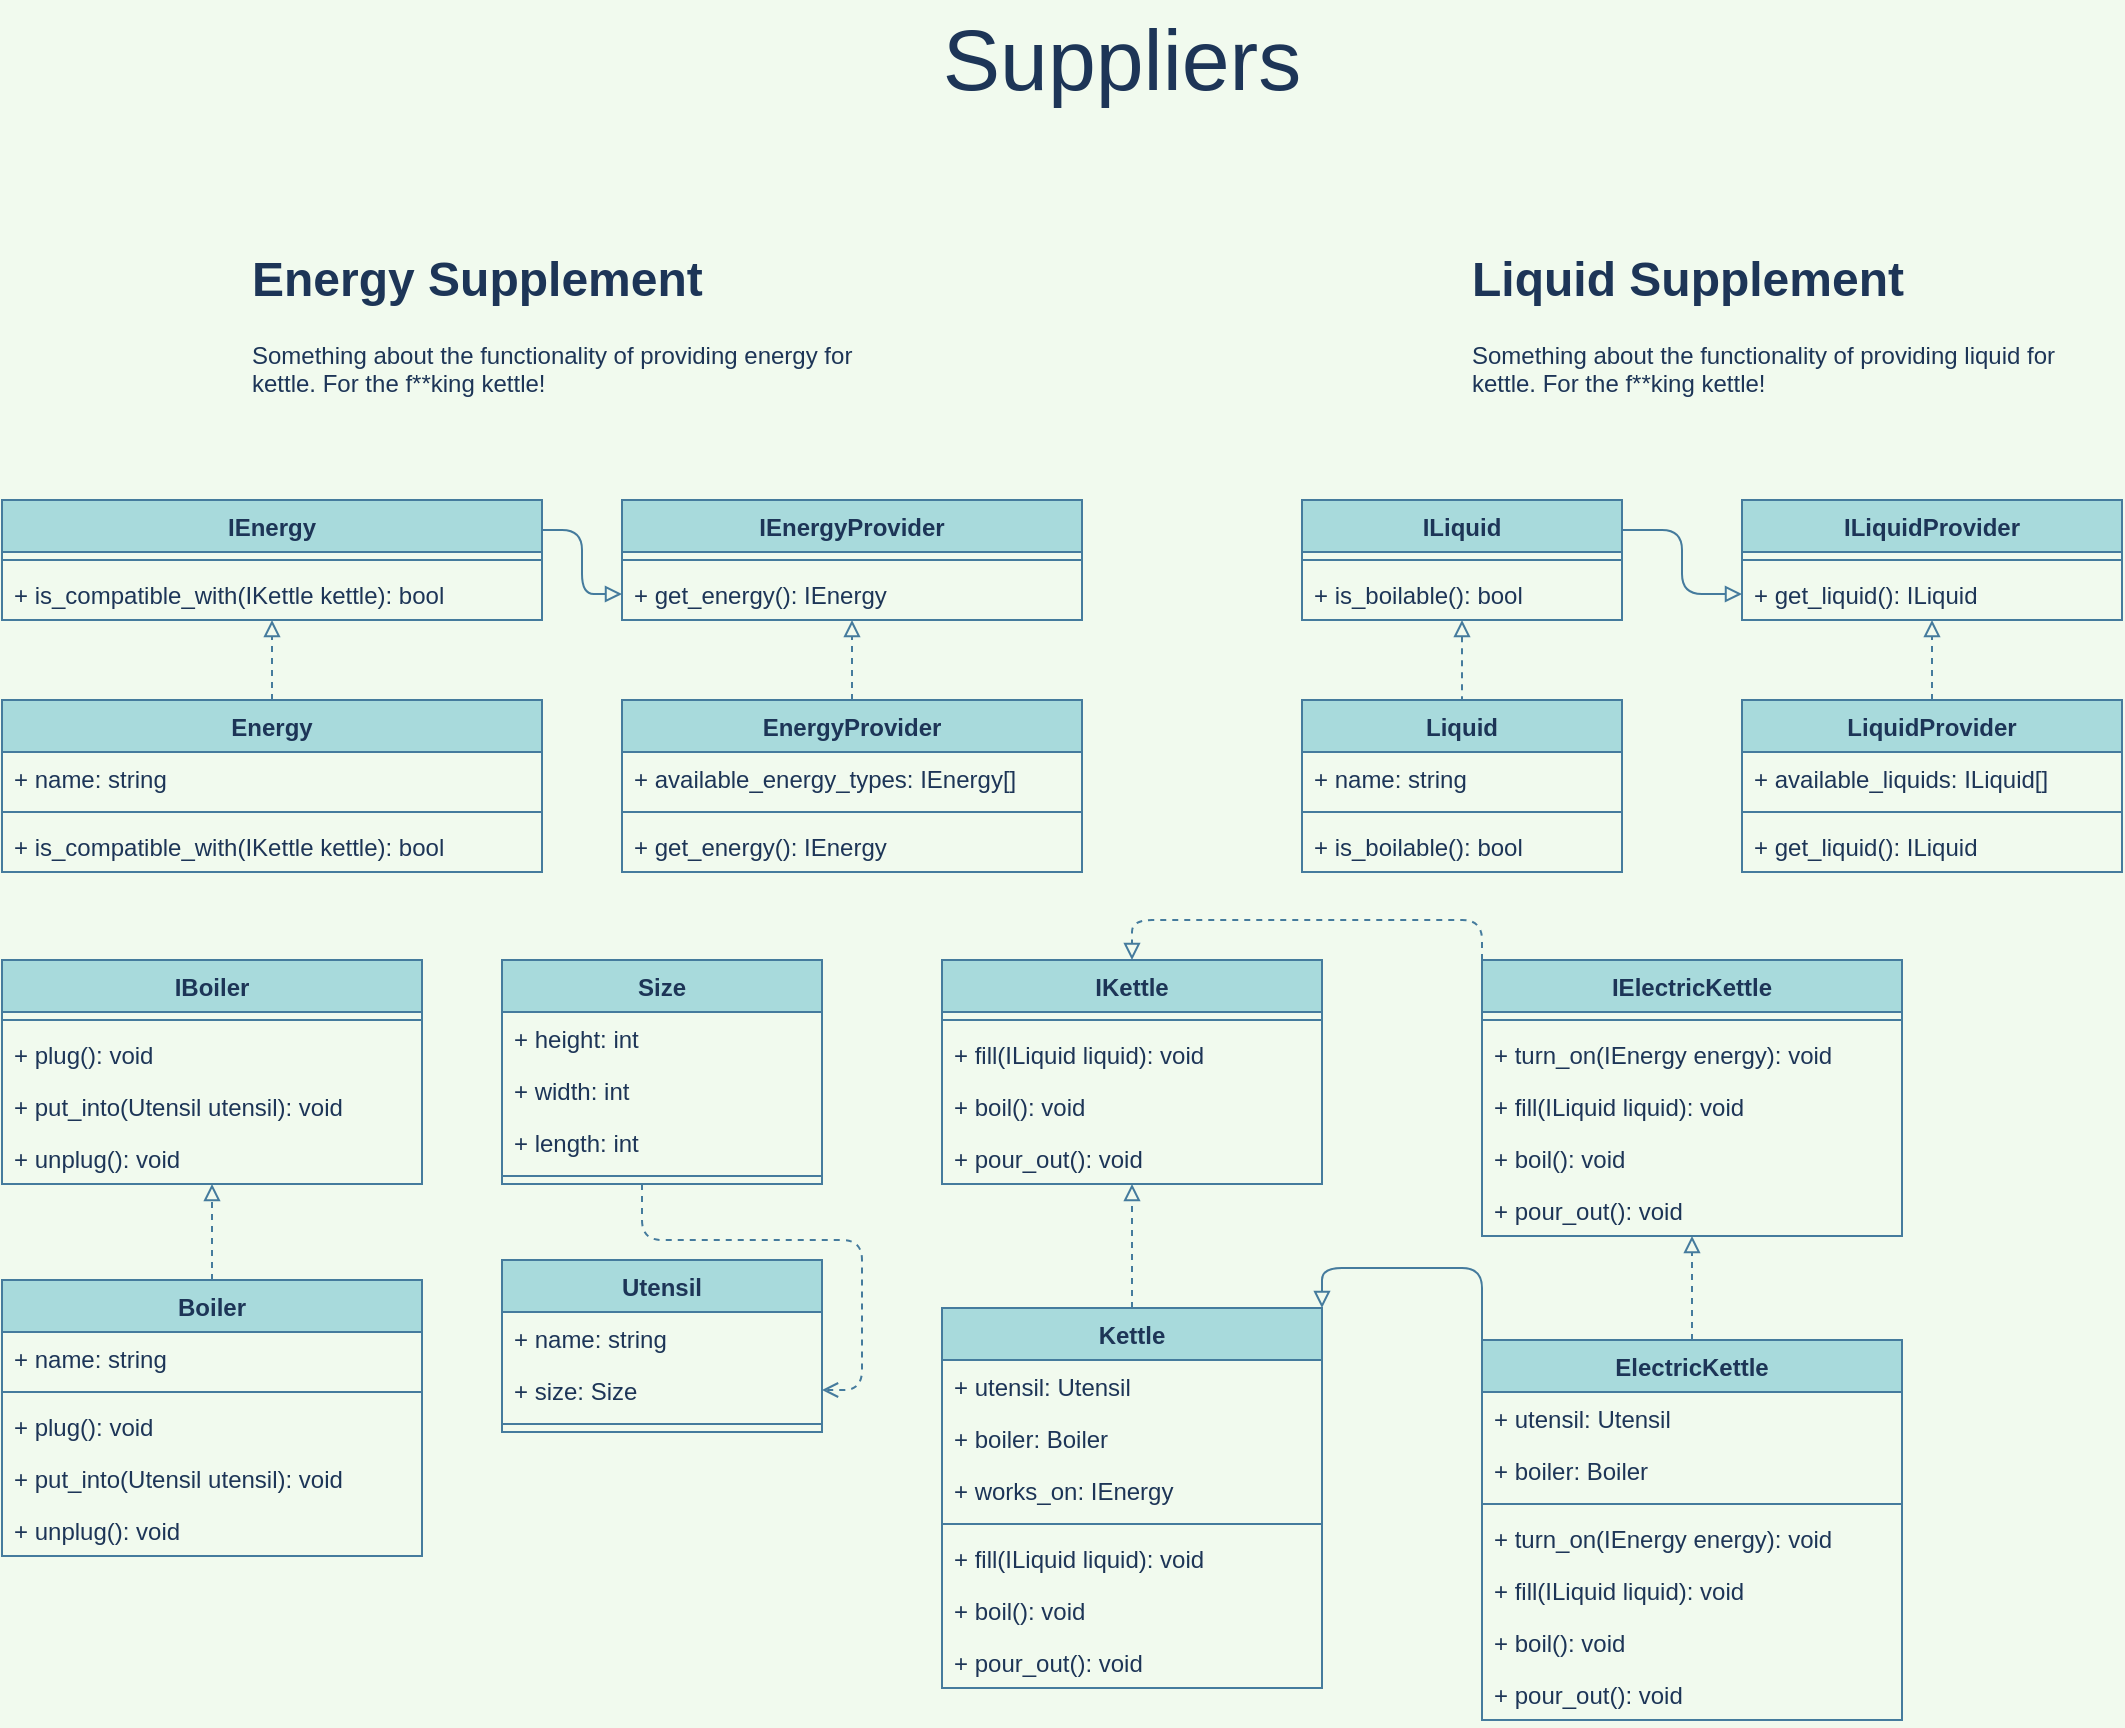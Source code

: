 <mxfile version="13.7.7" type="github">
  <diagram id="9NpFJGLWH6ZSChsD0-8V" name="Page-1">
    <mxGraphModel dx="2146" dy="713" grid="1" gridSize="10" guides="1" tooltips="1" connect="1" arrows="1" fold="1" page="1" pageScale="1" pageWidth="850" pageHeight="1100" background="#F1FAEE" math="0" shadow="0">
      <root>
        <mxCell id="0" />
        <mxCell id="1" parent="0" />
        <mxCell id="nO9a0tfCNYz1xlJ2xIru-47" value="" style="group;container=1;fontStyle=4;fontColor=#1D3557;" vertex="1" connectable="0" parent="1">
          <mxGeometry x="-780" y="650" width="400.0" height="344" as="geometry" />
        </mxCell>
        <mxCell id="nO9a0tfCNYz1xlJ2xIru-48" value="" style="group;fontColor=#1D3557;" vertex="1" connectable="0" parent="nO9a0tfCNYz1xlJ2xIru-47">
          <mxGeometry x="-30.0" width="430.0" height="298" as="geometry" />
        </mxCell>
        <mxCell id="nO9a0tfCNYz1xlJ2xIru-18" value="Size" style="swimlane;fontStyle=1;align=center;verticalAlign=top;childLayout=stackLayout;horizontal=1;startSize=26;horizontalStack=0;resizeParent=1;resizeParentMax=0;resizeLast=0;collapsible=1;marginBottom=0;fillColor=#A8DADC;strokeColor=#457B9D;fontColor=#1D3557;" vertex="1" parent="nO9a0tfCNYz1xlJ2xIru-48">
          <mxGeometry x="250" width="160" height="112" as="geometry" />
        </mxCell>
        <mxCell id="nO9a0tfCNYz1xlJ2xIru-22" value="+ height: int" style="text;strokeColor=none;fillColor=none;align=left;verticalAlign=top;spacingLeft=4;spacingRight=4;overflow=hidden;rotatable=0;points=[[0,0.5],[1,0.5]];portConstraint=eastwest;fontColor=#1D3557;" vertex="1" parent="nO9a0tfCNYz1xlJ2xIru-18">
          <mxGeometry y="26" width="160" height="26" as="geometry" />
        </mxCell>
        <mxCell id="nO9a0tfCNYz1xlJ2xIru-23" value="+ width: int" style="text;strokeColor=none;fillColor=none;align=left;verticalAlign=top;spacingLeft=4;spacingRight=4;overflow=hidden;rotatable=0;points=[[0,0.5],[1,0.5]];portConstraint=eastwest;fontColor=#1D3557;" vertex="1" parent="nO9a0tfCNYz1xlJ2xIru-18">
          <mxGeometry y="52" width="160" height="26" as="geometry" />
        </mxCell>
        <mxCell id="nO9a0tfCNYz1xlJ2xIru-19" value="+ length: int" style="text;strokeColor=none;fillColor=none;align=left;verticalAlign=top;spacingLeft=4;spacingRight=4;overflow=hidden;rotatable=0;points=[[0,0.5],[1,0.5]];portConstraint=eastwest;fontColor=#1D3557;" vertex="1" parent="nO9a0tfCNYz1xlJ2xIru-18">
          <mxGeometry y="78" width="160" height="26" as="geometry" />
        </mxCell>
        <mxCell id="nO9a0tfCNYz1xlJ2xIru-20" value="" style="line;strokeWidth=1;fillColor=none;align=left;verticalAlign=middle;spacingTop=-1;spacingLeft=3;spacingRight=3;rotatable=0;labelPosition=right;points=[];portConstraint=eastwest;labelBackgroundColor=#F1FAEE;strokeColor=#457B9D;fontColor=#1D3557;" vertex="1" parent="nO9a0tfCNYz1xlJ2xIru-18">
          <mxGeometry y="104" width="160" height="8" as="geometry" />
        </mxCell>
        <mxCell id="nO9a0tfCNYz1xlJ2xIru-14" value="Utensil" style="swimlane;fontStyle=1;align=center;verticalAlign=top;childLayout=stackLayout;horizontal=1;startSize=26;horizontalStack=0;resizeParent=1;resizeParentMax=0;resizeLast=0;collapsible=1;marginBottom=0;fillColor=#A8DADC;strokeColor=#457B9D;fontColor=#1D3557;" vertex="1" parent="nO9a0tfCNYz1xlJ2xIru-48">
          <mxGeometry x="250" y="150" width="160" height="86" as="geometry" />
        </mxCell>
        <mxCell id="nO9a0tfCNYz1xlJ2xIru-15" value="+ name: string" style="text;strokeColor=none;fillColor=none;align=left;verticalAlign=top;spacingLeft=4;spacingRight=4;overflow=hidden;rotatable=0;points=[[0,0.5],[1,0.5]];portConstraint=eastwest;fontColor=#1D3557;" vertex="1" parent="nO9a0tfCNYz1xlJ2xIru-14">
          <mxGeometry y="26" width="160" height="26" as="geometry" />
        </mxCell>
        <mxCell id="nO9a0tfCNYz1xlJ2xIru-26" value="+ size: Size" style="text;strokeColor=none;fillColor=none;align=left;verticalAlign=top;spacingLeft=4;spacingRight=4;overflow=hidden;rotatable=0;points=[[0,0.5],[1,0.5]];portConstraint=eastwest;fontColor=#1D3557;" vertex="1" parent="nO9a0tfCNYz1xlJ2xIru-14">
          <mxGeometry y="52" width="160" height="26" as="geometry" />
        </mxCell>
        <mxCell id="nO9a0tfCNYz1xlJ2xIru-16" value="" style="line;strokeWidth=1;fillColor=none;align=left;verticalAlign=middle;spacingTop=-1;spacingLeft=3;spacingRight=3;rotatable=0;labelPosition=right;points=[];portConstraint=eastwest;labelBackgroundColor=#F1FAEE;strokeColor=#457B9D;fontColor=#1D3557;" vertex="1" parent="nO9a0tfCNYz1xlJ2xIru-14">
          <mxGeometry y="78" width="160" height="8" as="geometry" />
        </mxCell>
        <mxCell id="nO9a0tfCNYz1xlJ2xIru-1" value="IBoiler" style="swimlane;fontStyle=1;align=center;verticalAlign=top;childLayout=stackLayout;horizontal=1;startSize=26;horizontalStack=0;resizeParent=1;resizeParentMax=0;resizeLast=0;collapsible=1;marginBottom=0;fillColor=#A8DADC;strokeColor=#457B9D;fontColor=#1D3557;" vertex="1" parent="nO9a0tfCNYz1xlJ2xIru-48">
          <mxGeometry width="210.0" height="112" as="geometry" />
        </mxCell>
        <mxCell id="nO9a0tfCNYz1xlJ2xIru-3" value="" style="line;strokeWidth=1;fillColor=none;align=left;verticalAlign=middle;spacingTop=-1;spacingLeft=3;spacingRight=3;rotatable=0;labelPosition=right;points=[];portConstraint=eastwest;labelBackgroundColor=#F1FAEE;strokeColor=#457B9D;fontColor=#1D3557;" vertex="1" parent="nO9a0tfCNYz1xlJ2xIru-1">
          <mxGeometry y="26" width="210.0" height="8" as="geometry" />
        </mxCell>
        <mxCell id="nO9a0tfCNYz1xlJ2xIru-44" value="+ plug(): void" style="text;strokeColor=none;fillColor=none;align=left;verticalAlign=top;spacingLeft=4;spacingRight=4;overflow=hidden;rotatable=0;points=[[0,0.5],[1,0.5]];portConstraint=eastwest;fontColor=#1D3557;" vertex="1" parent="nO9a0tfCNYz1xlJ2xIru-1">
          <mxGeometry y="34" width="210.0" height="26" as="geometry" />
        </mxCell>
        <mxCell id="nO9a0tfCNYz1xlJ2xIru-27" value="+ put_into(Utensil utensil): void" style="text;strokeColor=none;fillColor=none;align=left;verticalAlign=top;spacingLeft=4;spacingRight=4;overflow=hidden;rotatable=0;points=[[0,0.5],[1,0.5]];portConstraint=eastwest;fontColor=#1D3557;" vertex="1" parent="nO9a0tfCNYz1xlJ2xIru-1">
          <mxGeometry y="60" width="210.0" height="26" as="geometry" />
        </mxCell>
        <mxCell id="nO9a0tfCNYz1xlJ2xIru-4" value="+ unplug(): void" style="text;strokeColor=none;fillColor=none;align=left;verticalAlign=top;spacingLeft=4;spacingRight=4;overflow=hidden;rotatable=0;points=[[0,0.5],[1,0.5]];portConstraint=eastwest;fontColor=#1D3557;" vertex="1" parent="nO9a0tfCNYz1xlJ2xIru-1">
          <mxGeometry y="86" width="210.0" height="26" as="geometry" />
        </mxCell>
        <mxCell id="nO9a0tfCNYz1xlJ2xIru-6" value="Boiler" style="swimlane;fontStyle=1;align=center;verticalAlign=top;childLayout=stackLayout;horizontal=1;startSize=26;horizontalStack=0;resizeParent=1;resizeParentMax=0;resizeLast=0;collapsible=1;marginBottom=0;fillColor=#A8DADC;strokeColor=#457B9D;fontColor=#1D3557;" vertex="1" parent="nO9a0tfCNYz1xlJ2xIru-48">
          <mxGeometry y="160" width="210.0" height="138" as="geometry" />
        </mxCell>
        <mxCell id="nO9a0tfCNYz1xlJ2xIru-11" value="+ name: string" style="text;strokeColor=none;fillColor=none;align=left;verticalAlign=top;spacingLeft=4;spacingRight=4;overflow=hidden;rotatable=0;points=[[0,0.5],[1,0.5]];portConstraint=eastwest;fontColor=#1D3557;" vertex="1" parent="nO9a0tfCNYz1xlJ2xIru-6">
          <mxGeometry y="26" width="210.0" height="26" as="geometry" />
        </mxCell>
        <mxCell id="nO9a0tfCNYz1xlJ2xIru-8" value="" style="line;strokeWidth=1;fillColor=none;align=left;verticalAlign=middle;spacingTop=-1;spacingLeft=3;spacingRight=3;rotatable=0;labelPosition=right;points=[];portConstraint=eastwest;labelBackgroundColor=#F1FAEE;strokeColor=#457B9D;fontColor=#1D3557;" vertex="1" parent="nO9a0tfCNYz1xlJ2xIru-6">
          <mxGeometry y="52" width="210.0" height="8" as="geometry" />
        </mxCell>
        <mxCell id="nO9a0tfCNYz1xlJ2xIru-31" value="+ plug(): void" style="text;strokeColor=none;fillColor=none;align=left;verticalAlign=top;spacingLeft=4;spacingRight=4;overflow=hidden;rotatable=0;points=[[0,0.5],[1,0.5]];portConstraint=eastwest;fontColor=#1D3557;" vertex="1" parent="nO9a0tfCNYz1xlJ2xIru-6">
          <mxGeometry y="60" width="210.0" height="26" as="geometry" />
        </mxCell>
        <mxCell id="nO9a0tfCNYz1xlJ2xIru-45" value="+ put_into(Utensil utensil): void" style="text;strokeColor=none;fillColor=none;align=left;verticalAlign=top;spacingLeft=4;spacingRight=4;overflow=hidden;rotatable=0;points=[[0,0.5],[1,0.5]];portConstraint=eastwest;fontColor=#1D3557;" vertex="1" parent="nO9a0tfCNYz1xlJ2xIru-6">
          <mxGeometry y="86" width="210.0" height="26" as="geometry" />
        </mxCell>
        <mxCell id="nO9a0tfCNYz1xlJ2xIru-30" value="+ unplug(): void" style="text;strokeColor=none;fillColor=none;align=left;verticalAlign=top;spacingLeft=4;spacingRight=4;overflow=hidden;rotatable=0;points=[[0,0.5],[1,0.5]];portConstraint=eastwest;fontColor=#1D3557;" vertex="1" parent="nO9a0tfCNYz1xlJ2xIru-6">
          <mxGeometry y="112" width="210.0" height="26" as="geometry" />
        </mxCell>
        <mxCell id="nO9a0tfCNYz1xlJ2xIru-10" style="edgeStyle=orthogonalEdgeStyle;orthogonalLoop=1;jettySize=auto;html=1;entryX=0.5;entryY=1;entryDx=0;entryDy=0;entryPerimeter=0;dashed=1;endArrow=block;endFill=0;labelBackgroundColor=#F1FAEE;strokeColor=#457B9D;fontColor=#1D3557;" edge="1" parent="nO9a0tfCNYz1xlJ2xIru-48" source="nO9a0tfCNYz1xlJ2xIru-6" target="nO9a0tfCNYz1xlJ2xIru-4">
          <mxGeometry relative="1" as="geometry" />
        </mxCell>
        <mxCell id="nO9a0tfCNYz1xlJ2xIru-25" style="edgeStyle=orthogonalEdgeStyle;orthogonalLoop=1;jettySize=auto;html=1;entryX=1;entryY=0.5;entryDx=0;entryDy=0;dashed=1;endArrow=open;endFill=0;labelBackgroundColor=#F1FAEE;strokeColor=#457B9D;fontColor=#1D3557;" edge="1" parent="nO9a0tfCNYz1xlJ2xIru-48" source="nO9a0tfCNYz1xlJ2xIru-18" target="nO9a0tfCNYz1xlJ2xIru-26">
          <mxGeometry relative="1" as="geometry">
            <Array as="points">
              <mxPoint x="320.0" y="140" />
              <mxPoint x="430.0" y="140" />
              <mxPoint x="430.0" y="215" />
            </Array>
          </mxGeometry>
        </mxCell>
        <mxCell id="nO9a0tfCNYz1xlJ2xIru-74" value="" style="group;fontColor=#1D3557;" vertex="1" connectable="0" parent="1">
          <mxGeometry x="-340" y="650" width="480" height="370" as="geometry" />
        </mxCell>
        <mxCell id="nO9a0tfCNYz1xlJ2xIru-33" value="IKettle" style="swimlane;fontStyle=1;align=center;verticalAlign=top;childLayout=stackLayout;horizontal=1;startSize=26;horizontalStack=0;resizeParent=1;resizeParentMax=0;resizeLast=0;collapsible=1;marginBottom=0;fillColor=#A8DADC;strokeColor=#457B9D;fontColor=#1D3557;" vertex="1" parent="nO9a0tfCNYz1xlJ2xIru-74">
          <mxGeometry width="190" height="112" as="geometry" />
        </mxCell>
        <mxCell id="nO9a0tfCNYz1xlJ2xIru-35" value="" style="line;strokeWidth=1;fillColor=none;align=left;verticalAlign=middle;spacingTop=-1;spacingLeft=3;spacingRight=3;rotatable=0;labelPosition=right;points=[];portConstraint=eastwest;labelBackgroundColor=#F1FAEE;strokeColor=#457B9D;fontColor=#1D3557;" vertex="1" parent="nO9a0tfCNYz1xlJ2xIru-33">
          <mxGeometry y="26" width="190" height="8" as="geometry" />
        </mxCell>
        <mxCell id="nO9a0tfCNYz1xlJ2xIru-37" value="+ fill(ILiquid liquid): void" style="text;strokeColor=none;fillColor=none;align=left;verticalAlign=top;spacingLeft=4;spacingRight=4;overflow=hidden;rotatable=0;points=[[0,0.5],[1,0.5]];portConstraint=eastwest;fontColor=#1D3557;" vertex="1" parent="nO9a0tfCNYz1xlJ2xIru-33">
          <mxGeometry y="34" width="190" height="26" as="geometry" />
        </mxCell>
        <mxCell id="nO9a0tfCNYz1xlJ2xIru-36" value="+ boil(): void" style="text;strokeColor=none;fillColor=none;align=left;verticalAlign=top;spacingLeft=4;spacingRight=4;overflow=hidden;rotatable=0;points=[[0,0.5],[1,0.5]];portConstraint=eastwest;fontColor=#1D3557;" vertex="1" parent="nO9a0tfCNYz1xlJ2xIru-33">
          <mxGeometry y="60" width="190" height="26" as="geometry" />
        </mxCell>
        <mxCell id="nO9a0tfCNYz1xlJ2xIru-59" value="+ pour_out(): void" style="text;strokeColor=none;fillColor=none;align=left;verticalAlign=top;spacingLeft=4;spacingRight=4;overflow=hidden;rotatable=0;points=[[0,0.5],[1,0.5]];portConstraint=eastwest;fontColor=#1D3557;" vertex="1" parent="nO9a0tfCNYz1xlJ2xIru-33">
          <mxGeometry y="86" width="190" height="26" as="geometry" />
        </mxCell>
        <mxCell id="nO9a0tfCNYz1xlJ2xIru-78" style="edgeStyle=orthogonalEdgeStyle;orthogonalLoop=1;jettySize=auto;html=1;exitX=0;exitY=0;exitDx=0;exitDy=0;entryX=0.5;entryY=0;entryDx=0;entryDy=0;strokeColor=#457B9D;fillColor=#A8DADC;fontColor=#1D3557;endArrow=block;endFill=0;dashed=1;" edge="1" parent="nO9a0tfCNYz1xlJ2xIru-74" source="nO9a0tfCNYz1xlJ2xIru-38" target="nO9a0tfCNYz1xlJ2xIru-33">
          <mxGeometry relative="1" as="geometry" />
        </mxCell>
        <mxCell id="nO9a0tfCNYz1xlJ2xIru-38" value="IElectricKettle" style="swimlane;fontStyle=1;align=center;verticalAlign=top;childLayout=stackLayout;horizontal=1;startSize=26;horizontalStack=0;resizeParent=1;resizeParentMax=0;resizeLast=0;collapsible=1;marginBottom=0;fillColor=#A8DADC;strokeColor=#457B9D;fontColor=#1D3557;" vertex="1" parent="nO9a0tfCNYz1xlJ2xIru-74">
          <mxGeometry x="270" width="210" height="138" as="geometry" />
        </mxCell>
        <mxCell id="nO9a0tfCNYz1xlJ2xIru-39" value="" style="line;strokeWidth=1;fillColor=none;align=left;verticalAlign=middle;spacingTop=-1;spacingLeft=3;spacingRight=3;rotatable=0;labelPosition=right;points=[];portConstraint=eastwest;labelBackgroundColor=#F1FAEE;strokeColor=#457B9D;fontColor=#1D3557;" vertex="1" parent="nO9a0tfCNYz1xlJ2xIru-38">
          <mxGeometry y="26" width="210" height="8" as="geometry" />
        </mxCell>
        <mxCell id="nO9a0tfCNYz1xlJ2xIru-40" value="+ turn_on(IEnergy energy): void" style="text;strokeColor=none;fillColor=none;align=left;verticalAlign=top;spacingLeft=4;spacingRight=4;overflow=hidden;rotatable=0;points=[[0,0.5],[1,0.5]];portConstraint=eastwest;fontColor=#1D3557;" vertex="1" parent="nO9a0tfCNYz1xlJ2xIru-38">
          <mxGeometry y="34" width="210" height="26" as="geometry" />
        </mxCell>
        <mxCell id="nO9a0tfCNYz1xlJ2xIru-43" value="+ fill(ILiquid liquid): void" style="text;strokeColor=none;fillColor=none;align=left;verticalAlign=top;spacingLeft=4;spacingRight=4;overflow=hidden;rotatable=0;points=[[0,0.5],[1,0.5]];portConstraint=eastwest;fontColor=#1D3557;" vertex="1" parent="nO9a0tfCNYz1xlJ2xIru-38">
          <mxGeometry y="60" width="210" height="26" as="geometry" />
        </mxCell>
        <mxCell id="nO9a0tfCNYz1xlJ2xIru-41" value="+ boil(): void" style="text;strokeColor=none;fillColor=none;align=left;verticalAlign=top;spacingLeft=4;spacingRight=4;overflow=hidden;rotatable=0;points=[[0,0.5],[1,0.5]];portConstraint=eastwest;fontColor=#1D3557;" vertex="1" parent="nO9a0tfCNYz1xlJ2xIru-38">
          <mxGeometry y="86" width="210" height="26" as="geometry" />
        </mxCell>
        <mxCell id="nO9a0tfCNYz1xlJ2xIru-42" value="+ pour_out(): void" style="text;strokeColor=none;fillColor=none;align=left;verticalAlign=top;spacingLeft=4;spacingRight=4;overflow=hidden;rotatable=0;points=[[0,0.5],[1,0.5]];portConstraint=eastwest;fontColor=#1D3557;" vertex="1" parent="nO9a0tfCNYz1xlJ2xIru-38">
          <mxGeometry y="112" width="210" height="26" as="geometry" />
        </mxCell>
        <mxCell id="nO9a0tfCNYz1xlJ2xIru-79" style="edgeStyle=orthogonalEdgeStyle;orthogonalLoop=1;jettySize=auto;html=1;entryX=0.5;entryY=1;entryDx=0;entryDy=0;dashed=1;endArrow=block;endFill=0;strokeColor=#457B9D;fillColor=#A8DADC;fontColor=#1D3557;" edge="1" parent="nO9a0tfCNYz1xlJ2xIru-74" source="nO9a0tfCNYz1xlJ2xIru-63" target="nO9a0tfCNYz1xlJ2xIru-38">
          <mxGeometry relative="1" as="geometry" />
        </mxCell>
        <mxCell id="nO9a0tfCNYz1xlJ2xIru-63" value="ElectricKettle" style="swimlane;fontStyle=1;align=center;verticalAlign=top;childLayout=stackLayout;horizontal=1;startSize=26;horizontalStack=0;resizeParent=1;resizeParentMax=0;resizeLast=0;collapsible=1;marginBottom=0;fillColor=#A8DADC;strokeColor=#457B9D;fontColor=#1D3557;" vertex="1" parent="nO9a0tfCNYz1xlJ2xIru-74">
          <mxGeometry x="270" y="190" width="210" height="190" as="geometry" />
        </mxCell>
        <mxCell id="nO9a0tfCNYz1xlJ2xIru-69" value="+ utensil: Utensil" style="text;strokeColor=none;fillColor=none;align=left;verticalAlign=top;spacingLeft=4;spacingRight=4;overflow=hidden;rotatable=0;points=[[0,0.5],[1,0.5]];portConstraint=eastwest;fontColor=#1D3557;" vertex="1" parent="nO9a0tfCNYz1xlJ2xIru-63">
          <mxGeometry y="26" width="210" height="26" as="geometry" />
        </mxCell>
        <mxCell id="nO9a0tfCNYz1xlJ2xIru-70" value="+ boiler: Boiler" style="text;strokeColor=none;fillColor=none;align=left;verticalAlign=top;spacingLeft=4;spacingRight=4;overflow=hidden;rotatable=0;points=[[0,0.5],[1,0.5]];portConstraint=eastwest;fontColor=#1D3557;" vertex="1" parent="nO9a0tfCNYz1xlJ2xIru-63">
          <mxGeometry y="52" width="210" height="26" as="geometry" />
        </mxCell>
        <mxCell id="nO9a0tfCNYz1xlJ2xIru-64" value="" style="line;strokeWidth=1;fillColor=none;align=left;verticalAlign=middle;spacingTop=-1;spacingLeft=3;spacingRight=3;rotatable=0;labelPosition=right;points=[];portConstraint=eastwest;labelBackgroundColor=#F1FAEE;strokeColor=#457B9D;fontColor=#1D3557;" vertex="1" parent="nO9a0tfCNYz1xlJ2xIru-63">
          <mxGeometry y="78" width="210" height="8" as="geometry" />
        </mxCell>
        <mxCell id="nO9a0tfCNYz1xlJ2xIru-65" value="+ turn_on(IEnergy energy): void" style="text;strokeColor=none;fillColor=none;align=left;verticalAlign=top;spacingLeft=4;spacingRight=4;overflow=hidden;rotatable=0;points=[[0,0.5],[1,0.5]];portConstraint=eastwest;fontColor=#1D3557;" vertex="1" parent="nO9a0tfCNYz1xlJ2xIru-63">
          <mxGeometry y="86" width="210" height="26" as="geometry" />
        </mxCell>
        <mxCell id="nO9a0tfCNYz1xlJ2xIru-68" value="+ fill(ILiquid liquid): void" style="text;strokeColor=none;fillColor=none;align=left;verticalAlign=top;spacingLeft=4;spacingRight=4;overflow=hidden;rotatable=0;points=[[0,0.5],[1,0.5]];portConstraint=eastwest;fontColor=#1D3557;" vertex="1" parent="nO9a0tfCNYz1xlJ2xIru-63">
          <mxGeometry y="112" width="210" height="26" as="geometry" />
        </mxCell>
        <mxCell id="nO9a0tfCNYz1xlJ2xIru-66" value="+ boil(): void" style="text;strokeColor=none;fillColor=none;align=left;verticalAlign=top;spacingLeft=4;spacingRight=4;overflow=hidden;rotatable=0;points=[[0,0.5],[1,0.5]];portConstraint=eastwest;fontColor=#1D3557;" vertex="1" parent="nO9a0tfCNYz1xlJ2xIru-63">
          <mxGeometry y="138" width="210" height="26" as="geometry" />
        </mxCell>
        <mxCell id="nO9a0tfCNYz1xlJ2xIru-67" value="+ pour_out(): void" style="text;strokeColor=none;fillColor=none;align=left;verticalAlign=top;spacingLeft=4;spacingRight=4;overflow=hidden;rotatable=0;points=[[0,0.5],[1,0.5]];portConstraint=eastwest;fontColor=#1D3557;" vertex="1" parent="nO9a0tfCNYz1xlJ2xIru-63">
          <mxGeometry y="164" width="210" height="26" as="geometry" />
        </mxCell>
        <mxCell id="nO9a0tfCNYz1xlJ2xIru-50" value="Kettle" style="swimlane;fontStyle=1;align=center;verticalAlign=top;childLayout=stackLayout;horizontal=1;startSize=26;horizontalStack=0;resizeParent=1;resizeParentMax=0;resizeLast=0;collapsible=1;marginBottom=0;fillColor=#A8DADC;strokeColor=#457B9D;fontColor=#1D3557;" vertex="1" parent="nO9a0tfCNYz1xlJ2xIru-74">
          <mxGeometry y="174" width="190" height="190" as="geometry" />
        </mxCell>
        <mxCell id="nO9a0tfCNYz1xlJ2xIru-62" value="+ utensil: Utensil" style="text;strokeColor=none;fillColor=none;align=left;verticalAlign=top;spacingLeft=4;spacingRight=4;overflow=hidden;rotatable=0;points=[[0,0.5],[1,0.5]];portConstraint=eastwest;fontColor=#1D3557;" vertex="1" parent="nO9a0tfCNYz1xlJ2xIru-50">
          <mxGeometry y="26" width="190" height="26" as="geometry" />
        </mxCell>
        <mxCell id="nO9a0tfCNYz1xlJ2xIru-61" value="+ boiler: Boiler" style="text;strokeColor=none;fillColor=none;align=left;verticalAlign=top;spacingLeft=4;spacingRight=4;overflow=hidden;rotatable=0;points=[[0,0.5],[1,0.5]];portConstraint=eastwest;fontColor=#1D3557;" vertex="1" parent="nO9a0tfCNYz1xlJ2xIru-50">
          <mxGeometry y="52" width="190" height="26" as="geometry" />
        </mxCell>
        <mxCell id="nO9a0tfCNYz1xlJ2xIru-51" value="+ works_on: IEnergy" style="text;strokeColor=none;fillColor=none;align=left;verticalAlign=top;spacingLeft=4;spacingRight=4;overflow=hidden;rotatable=0;points=[[0,0.5],[1,0.5]];portConstraint=eastwest;fontColor=#1D3557;" vertex="1" parent="nO9a0tfCNYz1xlJ2xIru-50">
          <mxGeometry y="78" width="190" height="26" as="geometry" />
        </mxCell>
        <mxCell id="nO9a0tfCNYz1xlJ2xIru-52" value="" style="line;strokeWidth=1;fillColor=none;align=left;verticalAlign=middle;spacingTop=-1;spacingLeft=3;spacingRight=3;rotatable=0;labelPosition=right;points=[];portConstraint=eastwest;labelBackgroundColor=#F1FAEE;strokeColor=#457B9D;fontColor=#1D3557;" vertex="1" parent="nO9a0tfCNYz1xlJ2xIru-50">
          <mxGeometry y="104" width="190" height="8" as="geometry" />
        </mxCell>
        <mxCell id="nO9a0tfCNYz1xlJ2xIru-54" value="+ fill(ILiquid liquid): void" style="text;strokeColor=none;fillColor=none;align=left;verticalAlign=top;spacingLeft=4;spacingRight=4;overflow=hidden;rotatable=0;points=[[0,0.5],[1,0.5]];portConstraint=eastwest;fontColor=#1D3557;" vertex="1" parent="nO9a0tfCNYz1xlJ2xIru-50">
          <mxGeometry y="112" width="190" height="26" as="geometry" />
        </mxCell>
        <mxCell id="nO9a0tfCNYz1xlJ2xIru-60" value="+ boil(): void" style="text;strokeColor=none;fillColor=none;align=left;verticalAlign=top;spacingLeft=4;spacingRight=4;overflow=hidden;rotatable=0;points=[[0,0.5],[1,0.5]];portConstraint=eastwest;fontColor=#1D3557;" vertex="1" parent="nO9a0tfCNYz1xlJ2xIru-50">
          <mxGeometry y="138" width="190" height="26" as="geometry" />
        </mxCell>
        <mxCell id="nO9a0tfCNYz1xlJ2xIru-55" value="+ pour_out(): void" style="text;strokeColor=none;fillColor=none;align=left;verticalAlign=top;spacingLeft=4;spacingRight=4;overflow=hidden;rotatable=0;points=[[0,0.5],[1,0.5]];portConstraint=eastwest;fontColor=#1D3557;" vertex="1" parent="nO9a0tfCNYz1xlJ2xIru-50">
          <mxGeometry y="164" width="190" height="26" as="geometry" />
        </mxCell>
        <mxCell id="nO9a0tfCNYz1xlJ2xIru-58" style="edgeStyle=orthogonalEdgeStyle;orthogonalLoop=1;jettySize=auto;html=1;entryX=0.5;entryY=1;entryDx=0;entryDy=0;endArrow=block;endFill=0;dashed=1;labelBackgroundColor=#F1FAEE;strokeColor=#457B9D;fontColor=#1D3557;" edge="1" parent="nO9a0tfCNYz1xlJ2xIru-74" source="nO9a0tfCNYz1xlJ2xIru-50" target="nO9a0tfCNYz1xlJ2xIru-33">
          <mxGeometry relative="1" as="geometry" />
        </mxCell>
        <mxCell id="nO9a0tfCNYz1xlJ2xIru-73" style="edgeStyle=orthogonalEdgeStyle;orthogonalLoop=1;jettySize=auto;html=1;exitX=0;exitY=0;exitDx=0;exitDy=0;entryX=1;entryY=0;entryDx=0;entryDy=0;endArrow=block;endFill=0;labelBackgroundColor=#F1FAEE;strokeColor=#457B9D;fontColor=#1D3557;" edge="1" parent="nO9a0tfCNYz1xlJ2xIru-74" source="nO9a0tfCNYz1xlJ2xIru-63" target="nO9a0tfCNYz1xlJ2xIru-50">
          <mxGeometry relative="1" as="geometry" />
        </mxCell>
        <mxCell id="nO9a0tfCNYz1xlJ2xIru-75" value="" style="group;fontColor=#1D3557;" vertex="1" connectable="0" parent="1">
          <mxGeometry x="-810" y="170" width="1060" height="436" as="geometry" />
        </mxCell>
        <mxCell id="hHnyY89mBTedC-fLoXgH-89" value="" style="group;fontColor=#1D3557;" parent="nO9a0tfCNYz1xlJ2xIru-75" vertex="1" connectable="0">
          <mxGeometry y="120" width="540" height="316" as="geometry" />
        </mxCell>
        <mxCell id="hHnyY89mBTedC-fLoXgH-87" value="&lt;h1&gt;Energy Supplement&lt;br&gt;&lt;/h1&gt;&lt;p&gt;Something about the functionality of providing energy for kettle. For the f**king kettle!&lt;br&gt;&lt;/p&gt;" style="text;html=1;strokeColor=none;fillColor=none;spacing=5;spacingTop=-20;whiteSpace=wrap;overflow=hidden;fontColor=#1D3557;" parent="hHnyY89mBTedC-fLoXgH-89" vertex="1">
          <mxGeometry x="120" width="310" height="90" as="geometry" />
        </mxCell>
        <mxCell id="hHnyY89mBTedC-fLoXgH-109" style="edgeStyle=orthogonalEdgeStyle;orthogonalLoop=1;jettySize=auto;html=1;dashed=1;startArrow=none;startFill=0;endArrow=block;endFill=0;labelBackgroundColor=#F1FAEE;strokeColor=#457B9D;fontColor=#1D3557;" parent="hHnyY89mBTedC-fLoXgH-89" source="hHnyY89mBTedC-fLoXgH-77" target="hHnyY89mBTedC-fLoXgH-69" edge="1">
          <mxGeometry relative="1" as="geometry" />
        </mxCell>
        <mxCell id="hHnyY89mBTedC-fLoXgH-69" value="IEnergy" style="swimlane;fontStyle=1;align=center;verticalAlign=top;childLayout=stackLayout;horizontal=1;startSize=26;horizontalStack=0;resizeParent=1;resizeParentMax=0;resizeLast=0;collapsible=1;marginBottom=0;fillColor=#A8DADC;strokeColor=#457B9D;fontColor=#1D3557;" parent="hHnyY89mBTedC-fLoXgH-89" vertex="1">
          <mxGeometry y="130" width="270" height="60" as="geometry" />
        </mxCell>
        <mxCell id="hHnyY89mBTedC-fLoXgH-70" value="" style="line;strokeWidth=1;fillColor=none;align=left;verticalAlign=middle;spacingTop=-1;spacingLeft=3;spacingRight=3;rotatable=0;labelPosition=right;points=[];portConstraint=eastwest;labelBackgroundColor=#F1FAEE;strokeColor=#457B9D;fontColor=#1D3557;" parent="hHnyY89mBTedC-fLoXgH-69" vertex="1">
          <mxGeometry y="26" width="270" height="8" as="geometry" />
        </mxCell>
        <mxCell id="hHnyY89mBTedC-fLoXgH-71" value="+ is_compatible_with(IKettle kettle): bool" style="text;strokeColor=none;fillColor=none;align=left;verticalAlign=top;spacingLeft=4;spacingRight=4;overflow=hidden;rotatable=0;points=[[0,0.5],[1,0.5]];portConstraint=eastwest;fontColor=#1D3557;" parent="hHnyY89mBTedC-fLoXgH-69" vertex="1">
          <mxGeometry y="34" width="270" height="26" as="geometry" />
        </mxCell>
        <mxCell id="hHnyY89mBTedC-fLoXgH-108" style="edgeStyle=orthogonalEdgeStyle;orthogonalLoop=1;jettySize=auto;html=1;dashed=1;startArrow=none;startFill=0;endArrow=block;endFill=0;labelBackgroundColor=#F1FAEE;strokeColor=#457B9D;fontColor=#1D3557;" parent="hHnyY89mBTedC-fLoXgH-89" source="hHnyY89mBTedC-fLoXgH-82" target="hHnyY89mBTedC-fLoXgH-73" edge="1">
          <mxGeometry relative="1" as="geometry" />
        </mxCell>
        <mxCell id="hHnyY89mBTedC-fLoXgH-73" value="IEnergyProvider" style="swimlane;fontStyle=1;align=center;verticalAlign=top;childLayout=stackLayout;horizontal=1;startSize=26;horizontalStack=0;resizeParent=1;resizeParentMax=0;resizeLast=0;collapsible=1;marginBottom=0;fillColor=#A8DADC;strokeColor=#457B9D;fontColor=#1D3557;" parent="hHnyY89mBTedC-fLoXgH-89" vertex="1">
          <mxGeometry x="310" y="130" width="230" height="60" as="geometry" />
        </mxCell>
        <mxCell id="hHnyY89mBTedC-fLoXgH-74" value="" style="line;strokeWidth=1;fillColor=none;align=left;verticalAlign=middle;spacingTop=-1;spacingLeft=3;spacingRight=3;rotatable=0;labelPosition=right;points=[];portConstraint=eastwest;labelBackgroundColor=#F1FAEE;strokeColor=#457B9D;fontColor=#1D3557;" parent="hHnyY89mBTedC-fLoXgH-73" vertex="1">
          <mxGeometry y="26" width="230" height="8" as="geometry" />
        </mxCell>
        <mxCell id="hHnyY89mBTedC-fLoXgH-75" value="+ get_energy(): IEnergy" style="text;strokeColor=none;fillColor=none;align=left;verticalAlign=top;spacingLeft=4;spacingRight=4;overflow=hidden;rotatable=0;points=[[0,0.5],[1,0.5]];portConstraint=eastwest;fontColor=#1D3557;" parent="hHnyY89mBTedC-fLoXgH-73" vertex="1">
          <mxGeometry y="34" width="230" height="26" as="geometry" />
        </mxCell>
        <mxCell id="hHnyY89mBTedC-fLoXgH-72" style="edgeStyle=orthogonalEdgeStyle;orthogonalLoop=1;jettySize=auto;html=1;entryX=1;entryY=0.25;entryDx=0;entryDy=0;startArrow=block;startFill=0;endArrow=none;endFill=0;labelBackgroundColor=#F1FAEE;strokeColor=#457B9D;fontColor=#1D3557;" parent="hHnyY89mBTedC-fLoXgH-89" source="hHnyY89mBTedC-fLoXgH-75" target="hHnyY89mBTedC-fLoXgH-69" edge="1">
          <mxGeometry relative="1" as="geometry" />
        </mxCell>
        <mxCell id="hHnyY89mBTedC-fLoXgH-77" value="Energy" style="swimlane;fontStyle=1;align=center;verticalAlign=top;childLayout=stackLayout;horizontal=1;startSize=26;horizontalStack=0;resizeParent=1;resizeParentMax=0;resizeLast=0;collapsible=1;marginBottom=0;fillColor=#A8DADC;strokeColor=#457B9D;fontColor=#1D3557;" parent="hHnyY89mBTedC-fLoXgH-89" vertex="1">
          <mxGeometry y="230" width="270" height="86" as="geometry" />
        </mxCell>
        <mxCell id="hHnyY89mBTedC-fLoXgH-78" value="+ name: string" style="text;strokeColor=none;fillColor=none;align=left;verticalAlign=top;spacingLeft=4;spacingRight=4;overflow=hidden;rotatable=0;points=[[0,0.5],[1,0.5]];portConstraint=eastwest;fontColor=#1D3557;" parent="hHnyY89mBTedC-fLoXgH-77" vertex="1">
          <mxGeometry y="26" width="270" height="26" as="geometry" />
        </mxCell>
        <mxCell id="hHnyY89mBTedC-fLoXgH-79" value="" style="line;strokeWidth=1;fillColor=none;align=left;verticalAlign=middle;spacingTop=-1;spacingLeft=3;spacingRight=3;rotatable=0;labelPosition=right;points=[];portConstraint=eastwest;labelBackgroundColor=#F1FAEE;strokeColor=#457B9D;fontColor=#1D3557;" parent="hHnyY89mBTedC-fLoXgH-77" vertex="1">
          <mxGeometry y="52" width="270" height="8" as="geometry" />
        </mxCell>
        <mxCell id="hHnyY89mBTedC-fLoXgH-88" value="+ is_compatible_with(IKettle kettle): bool" style="text;strokeColor=none;fillColor=none;align=left;verticalAlign=top;spacingLeft=4;spacingRight=4;overflow=hidden;rotatable=0;points=[[0,0.5],[1,0.5]];portConstraint=eastwest;fontColor=#1D3557;" parent="hHnyY89mBTedC-fLoXgH-77" vertex="1">
          <mxGeometry y="60" width="270" height="26" as="geometry" />
        </mxCell>
        <mxCell id="hHnyY89mBTedC-fLoXgH-82" value="EnergyProvider" style="swimlane;fontStyle=1;align=center;verticalAlign=top;childLayout=stackLayout;horizontal=1;startSize=26;horizontalStack=0;resizeParent=1;resizeParentMax=0;resizeLast=0;collapsible=1;marginBottom=0;fillColor=#A8DADC;strokeColor=#457B9D;fontColor=#1D3557;" parent="hHnyY89mBTedC-fLoXgH-89" vertex="1">
          <mxGeometry x="310" y="230" width="230" height="86" as="geometry" />
        </mxCell>
        <mxCell id="hHnyY89mBTedC-fLoXgH-83" value="+ available_energy_types: IEnergy[]" style="text;strokeColor=none;fillColor=none;align=left;verticalAlign=top;spacingLeft=4;spacingRight=4;overflow=hidden;rotatable=0;points=[[0,0.5],[1,0.5]];portConstraint=eastwest;fontColor=#1D3557;" parent="hHnyY89mBTedC-fLoXgH-82" vertex="1">
          <mxGeometry y="26" width="230" height="26" as="geometry" />
        </mxCell>
        <mxCell id="hHnyY89mBTedC-fLoXgH-84" value="" style="line;strokeWidth=1;fillColor=none;align=left;verticalAlign=middle;spacingTop=-1;spacingLeft=3;spacingRight=3;rotatable=0;labelPosition=right;points=[];portConstraint=eastwest;labelBackgroundColor=#F1FAEE;strokeColor=#457B9D;fontColor=#1D3557;" parent="hHnyY89mBTedC-fLoXgH-82" vertex="1">
          <mxGeometry y="52" width="230" height="8" as="geometry" />
        </mxCell>
        <mxCell id="hHnyY89mBTedC-fLoXgH-85" value="+ get_energy(): IEnergy" style="text;strokeColor=none;fillColor=none;align=left;verticalAlign=top;spacingLeft=4;spacingRight=4;overflow=hidden;rotatable=0;points=[[0,0.5],[1,0.5]];portConstraint=eastwest;fontColor=#1D3557;" parent="hHnyY89mBTedC-fLoXgH-82" vertex="1">
          <mxGeometry y="60" width="230" height="26" as="geometry" />
        </mxCell>
        <mxCell id="hHnyY89mBTedC-fLoXgH-90" value="" style="group;fontColor=#1D3557;" parent="nO9a0tfCNYz1xlJ2xIru-75" vertex="1" connectable="0">
          <mxGeometry x="650" y="120" width="410" height="316" as="geometry" />
        </mxCell>
        <mxCell id="hHnyY89mBTedC-fLoXgH-50" value="ILiquid" style="swimlane;fontStyle=1;align=center;verticalAlign=top;childLayout=stackLayout;horizontal=1;startSize=26;horizontalStack=0;resizeParent=1;resizeParentMax=0;resizeLast=0;collapsible=1;marginBottom=0;fillColor=#A8DADC;strokeColor=#457B9D;fontColor=#1D3557;" parent="hHnyY89mBTedC-fLoXgH-90" vertex="1">
          <mxGeometry y="130" width="160" height="60" as="geometry" />
        </mxCell>
        <mxCell id="hHnyY89mBTedC-fLoXgH-52" value="" style="line;strokeWidth=1;fillColor=none;align=left;verticalAlign=middle;spacingTop=-1;spacingLeft=3;spacingRight=3;rotatable=0;labelPosition=right;points=[];portConstraint=eastwest;labelBackgroundColor=#F1FAEE;strokeColor=#457B9D;fontColor=#1D3557;" parent="hHnyY89mBTedC-fLoXgH-50" vertex="1">
          <mxGeometry y="26" width="160" height="8" as="geometry" />
        </mxCell>
        <mxCell id="hHnyY89mBTedC-fLoXgH-53" value="+ is_boilable(): bool" style="text;strokeColor=none;fillColor=none;align=left;verticalAlign=top;spacingLeft=4;spacingRight=4;overflow=hidden;rotatable=0;points=[[0,0.5],[1,0.5]];portConstraint=eastwest;fontColor=#1D3557;" parent="hHnyY89mBTedC-fLoXgH-50" vertex="1">
          <mxGeometry y="34" width="160" height="26" as="geometry" />
        </mxCell>
        <mxCell id="hHnyY89mBTedC-fLoXgH-54" style="edgeStyle=orthogonalEdgeStyle;orthogonalLoop=1;jettySize=auto;html=1;entryX=1;entryY=0.25;entryDx=0;entryDy=0;startArrow=block;startFill=0;endArrow=none;endFill=0;labelBackgroundColor=#F1FAEE;strokeColor=#457B9D;fontColor=#1D3557;" parent="hHnyY89mBTedC-fLoXgH-90" source="hHnyY89mBTedC-fLoXgH-47" target="hHnyY89mBTedC-fLoXgH-50" edge="1">
          <mxGeometry relative="1" as="geometry" />
        </mxCell>
        <mxCell id="hHnyY89mBTedC-fLoXgH-105" style="edgeStyle=orthogonalEdgeStyle;orthogonalLoop=1;jettySize=auto;html=1;startArrow=none;startFill=0;endArrow=block;endFill=0;dashed=1;labelBackgroundColor=#F1FAEE;strokeColor=#457B9D;fontColor=#1D3557;" parent="hHnyY89mBTedC-fLoXgH-90" source="hHnyY89mBTedC-fLoXgH-61" target="hHnyY89mBTedC-fLoXgH-46" edge="1">
          <mxGeometry relative="1" as="geometry" />
        </mxCell>
        <mxCell id="hHnyY89mBTedC-fLoXgH-46" value="ILiquidProvider" style="swimlane;fontStyle=1;align=center;verticalAlign=top;childLayout=stackLayout;horizontal=1;startSize=26;horizontalStack=0;resizeParent=1;resizeParentMax=0;resizeLast=0;collapsible=1;marginBottom=0;fillColor=#A8DADC;strokeColor=#457B9D;fontColor=#1D3557;" parent="hHnyY89mBTedC-fLoXgH-90" vertex="1">
          <mxGeometry x="220" y="130" width="190" height="60" as="geometry" />
        </mxCell>
        <mxCell id="hHnyY89mBTedC-fLoXgH-48" value="" style="line;strokeWidth=1;fillColor=none;align=left;verticalAlign=middle;spacingTop=-1;spacingLeft=3;spacingRight=3;rotatable=0;labelPosition=right;points=[];portConstraint=eastwest;labelBackgroundColor=#F1FAEE;strokeColor=#457B9D;fontColor=#1D3557;" parent="hHnyY89mBTedC-fLoXgH-46" vertex="1">
          <mxGeometry y="26" width="190" height="8" as="geometry" />
        </mxCell>
        <mxCell id="hHnyY89mBTedC-fLoXgH-47" value="+ get_liquid(): ILiquid" style="text;strokeColor=none;fillColor=none;align=left;verticalAlign=top;spacingLeft=4;spacingRight=4;overflow=hidden;rotatable=0;points=[[0,0.5],[1,0.5]];portConstraint=eastwest;fontColor=#1D3557;" parent="hHnyY89mBTedC-fLoXgH-46" vertex="1">
          <mxGeometry y="34" width="190" height="26" as="geometry" />
        </mxCell>
        <mxCell id="hHnyY89mBTedC-fLoXgH-60" style="edgeStyle=orthogonalEdgeStyle;orthogonalLoop=1;jettySize=auto;html=1;startArrow=block;startFill=0;endArrow=none;endFill=0;dashed=1;labelBackgroundColor=#F1FAEE;strokeColor=#457B9D;fontColor=#1D3557;" parent="hHnyY89mBTedC-fLoXgH-90" source="hHnyY89mBTedC-fLoXgH-50" target="hHnyY89mBTedC-fLoXgH-55" edge="1">
          <mxGeometry relative="1" as="geometry" />
        </mxCell>
        <mxCell id="hHnyY89mBTedC-fLoXgH-55" value="Liquid" style="swimlane;fontStyle=1;align=center;verticalAlign=top;childLayout=stackLayout;horizontal=1;startSize=26;horizontalStack=0;resizeParent=1;resizeParentMax=0;resizeLast=0;collapsible=1;marginBottom=0;fillColor=#A8DADC;strokeColor=#457B9D;fontColor=#1D3557;" parent="hHnyY89mBTedC-fLoXgH-90" vertex="1">
          <mxGeometry y="230" width="160" height="86" as="geometry" />
        </mxCell>
        <mxCell id="hHnyY89mBTedC-fLoXgH-56" value="+ name: string" style="text;strokeColor=none;fillColor=none;align=left;verticalAlign=top;spacingLeft=4;spacingRight=4;overflow=hidden;rotatable=0;points=[[0,0.5],[1,0.5]];portConstraint=eastwest;fontColor=#1D3557;" parent="hHnyY89mBTedC-fLoXgH-55" vertex="1">
          <mxGeometry y="26" width="160" height="26" as="geometry" />
        </mxCell>
        <mxCell id="hHnyY89mBTedC-fLoXgH-57" value="" style="line;strokeWidth=1;fillColor=none;align=left;verticalAlign=middle;spacingTop=-1;spacingLeft=3;spacingRight=3;rotatable=0;labelPosition=right;points=[];portConstraint=eastwest;labelBackgroundColor=#F1FAEE;strokeColor=#457B9D;fontColor=#1D3557;" parent="hHnyY89mBTedC-fLoXgH-55" vertex="1">
          <mxGeometry y="52" width="160" height="8" as="geometry" />
        </mxCell>
        <mxCell id="hHnyY89mBTedC-fLoXgH-59" value="+ is_boilable(): bool" style="text;strokeColor=none;fillColor=none;align=left;verticalAlign=top;spacingLeft=4;spacingRight=4;overflow=hidden;rotatable=0;points=[[0,0.5],[1,0.5]];portConstraint=eastwest;fontColor=#1D3557;" parent="hHnyY89mBTedC-fLoXgH-55" vertex="1">
          <mxGeometry y="60" width="160" height="26" as="geometry" />
        </mxCell>
        <mxCell id="hHnyY89mBTedC-fLoXgH-61" value="LiquidProvider" style="swimlane;fontStyle=1;align=center;verticalAlign=top;childLayout=stackLayout;horizontal=1;startSize=26;horizontalStack=0;resizeParent=1;resizeParentMax=0;resizeLast=0;collapsible=1;marginBottom=0;fillColor=#A8DADC;strokeColor=#457B9D;fontColor=#1D3557;" parent="hHnyY89mBTedC-fLoXgH-90" vertex="1">
          <mxGeometry x="220" y="230" width="190" height="86" as="geometry" />
        </mxCell>
        <mxCell id="hHnyY89mBTedC-fLoXgH-62" value="+ available_liquids: ILiquid[]" style="text;strokeColor=none;fillColor=none;align=left;verticalAlign=top;spacingLeft=4;spacingRight=4;overflow=hidden;rotatable=0;points=[[0,0.5],[1,0.5]];portConstraint=eastwest;fontColor=#1D3557;" parent="hHnyY89mBTedC-fLoXgH-61" vertex="1">
          <mxGeometry y="26" width="190" height="26" as="geometry" />
        </mxCell>
        <mxCell id="hHnyY89mBTedC-fLoXgH-63" value="" style="line;strokeWidth=1;fillColor=none;align=left;verticalAlign=middle;spacingTop=-1;spacingLeft=3;spacingRight=3;rotatable=0;labelPosition=right;points=[];portConstraint=eastwest;labelBackgroundColor=#F1FAEE;strokeColor=#457B9D;fontColor=#1D3557;" parent="hHnyY89mBTedC-fLoXgH-61" vertex="1">
          <mxGeometry y="52" width="190" height="8" as="geometry" />
        </mxCell>
        <mxCell id="hHnyY89mBTedC-fLoXgH-65" value="+ get_liquid(): ILiquid" style="text;strokeColor=none;fillColor=none;align=left;verticalAlign=top;spacingLeft=4;spacingRight=4;overflow=hidden;rotatable=0;points=[[0,0.5],[1,0.5]];portConstraint=eastwest;fontColor=#1D3557;" parent="hHnyY89mBTedC-fLoXgH-61" vertex="1">
          <mxGeometry y="60" width="190" height="26" as="geometry" />
        </mxCell>
        <mxCell id="hHnyY89mBTedC-fLoXgH-68" value="&lt;h1&gt;Liquid Supplement&lt;br&gt;&lt;/h1&gt;&lt;p&gt;Something about the functionality of providing liquid for kettle. For the f**king kettle!&lt;br&gt;&lt;/p&gt;" style="text;html=1;strokeColor=none;fillColor=none;spacing=5;spacingTop=-20;whiteSpace=wrap;overflow=hidden;fontColor=#1D3557;" parent="hHnyY89mBTedC-fLoXgH-90" vertex="1">
          <mxGeometry x="80" width="310" height="90" as="geometry" />
        </mxCell>
        <mxCell id="tSQzFB56v6_DcCdBLjRU-2" value="Suppliers" style="text;html=1;strokeColor=none;fillColor=none;align=center;verticalAlign=middle;whiteSpace=wrap;fontSize=43;fontColor=#1D3557;" parent="nO9a0tfCNYz1xlJ2xIru-75" vertex="1">
          <mxGeometry x="400" width="320" height="60" as="geometry" />
        </mxCell>
      </root>
    </mxGraphModel>
  </diagram>
</mxfile>
